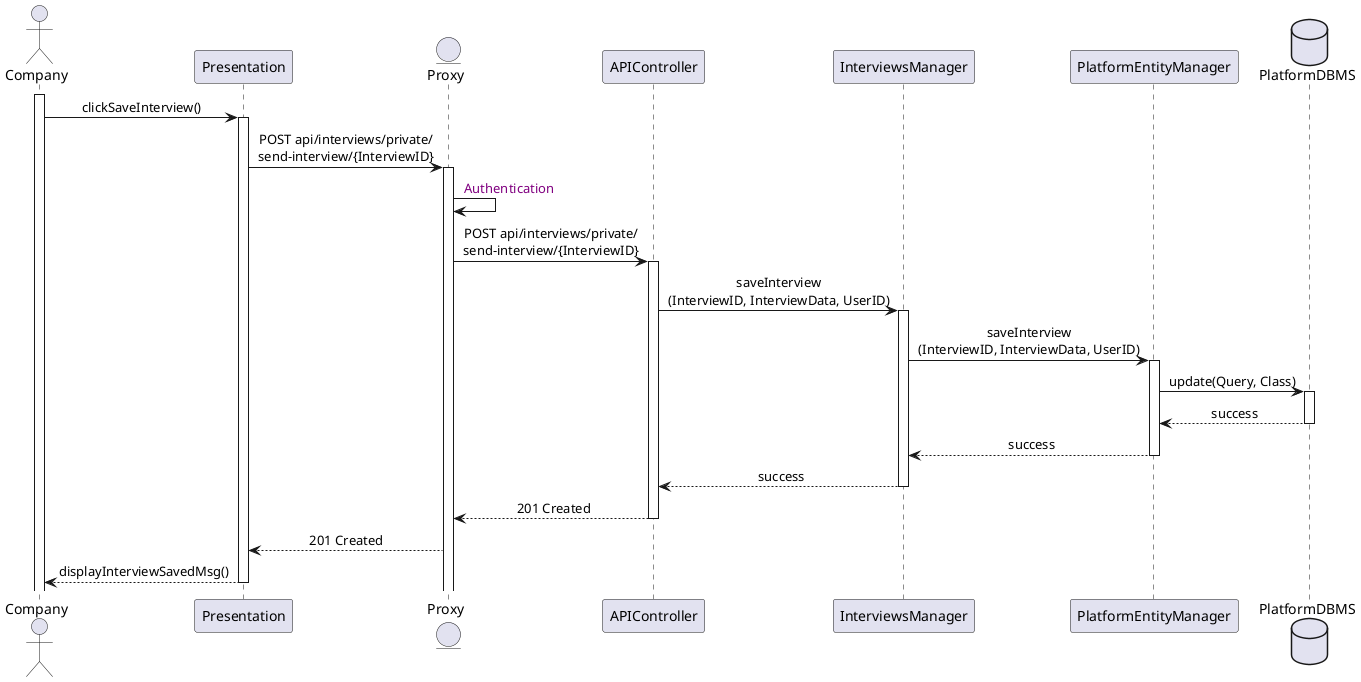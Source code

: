 @startuml CompanySaveInterview
skinparam sequenceMessageAlign center
actor       Company
participant Presentation
entity      Proxy
participant APIController
participant InterviewsManager
participant PlatformEntityManager
database    PlatformDBMS

activate Company
Company -> Presentation : clickSaveInterview()
activate Presentation
Presentation -> Proxy : POST api/interviews/private/\nsend-interview/{InterviewID}
activate Proxy
Proxy -> Proxy : <color:purple> Authentication
Proxy -> APIController : POST api/interviews/private/\nsend-interview/{InterviewID}
activate APIController
APIController -> InterviewsManager : saveInterview\n(InterviewID, InterviewData, UserID)
activate InterviewsManager
InterviewsManager -> PlatformEntityManager : saveInterview\n(InterviewID, InterviewData, UserID)
activate PlatformEntityManager
PlatformEntityManager -> PlatformDBMS : update(Query, Class)
activate PlatformDBMS
PlatformDBMS --> PlatformEntityManager : success
deactivate PlatformDBMS
PlatformEntityManager --> InterviewsManager : success
deactivate PlatformEntityManager
InterviewsManager --> APIController : success
deactivate InterviewsManager
APIController --> Proxy : 201 Created
deactivate APIController
Proxy --> Presentation : 201 Created
Presentation --> Company : displayInterviewSavedMsg()
deactivate Presentation
